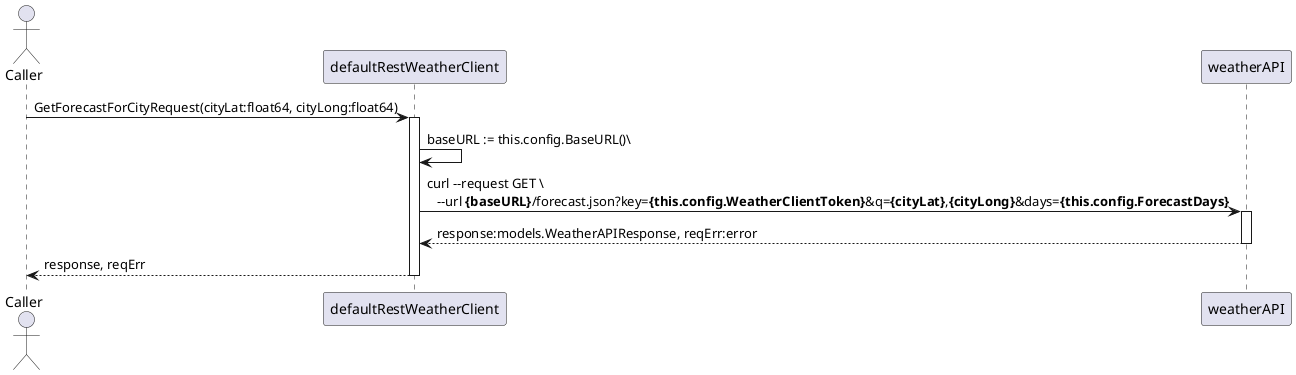 @startuml

actor Caller as C
participant defaultRestWeatherClient as RC
participant weatherAPI as A

C -> RC ++: GetForecastForCityRequest(cityLat:float64, cityLong:float64)
    RC -> RC: baseURL := this.config.BaseURL()\\
    RC -> A ++:curl --request GET \\ \
                 \n   --url **{baseURL}**/forecast.json?key=**{this.config.WeatherClientToken}**&q=**{cityLat}**,**{cityLong}**&days=**{this.config.ForecastDays}**
    return response:models.WeatherAPIResponse, reqErr:error
return response, reqErr
@enduml
